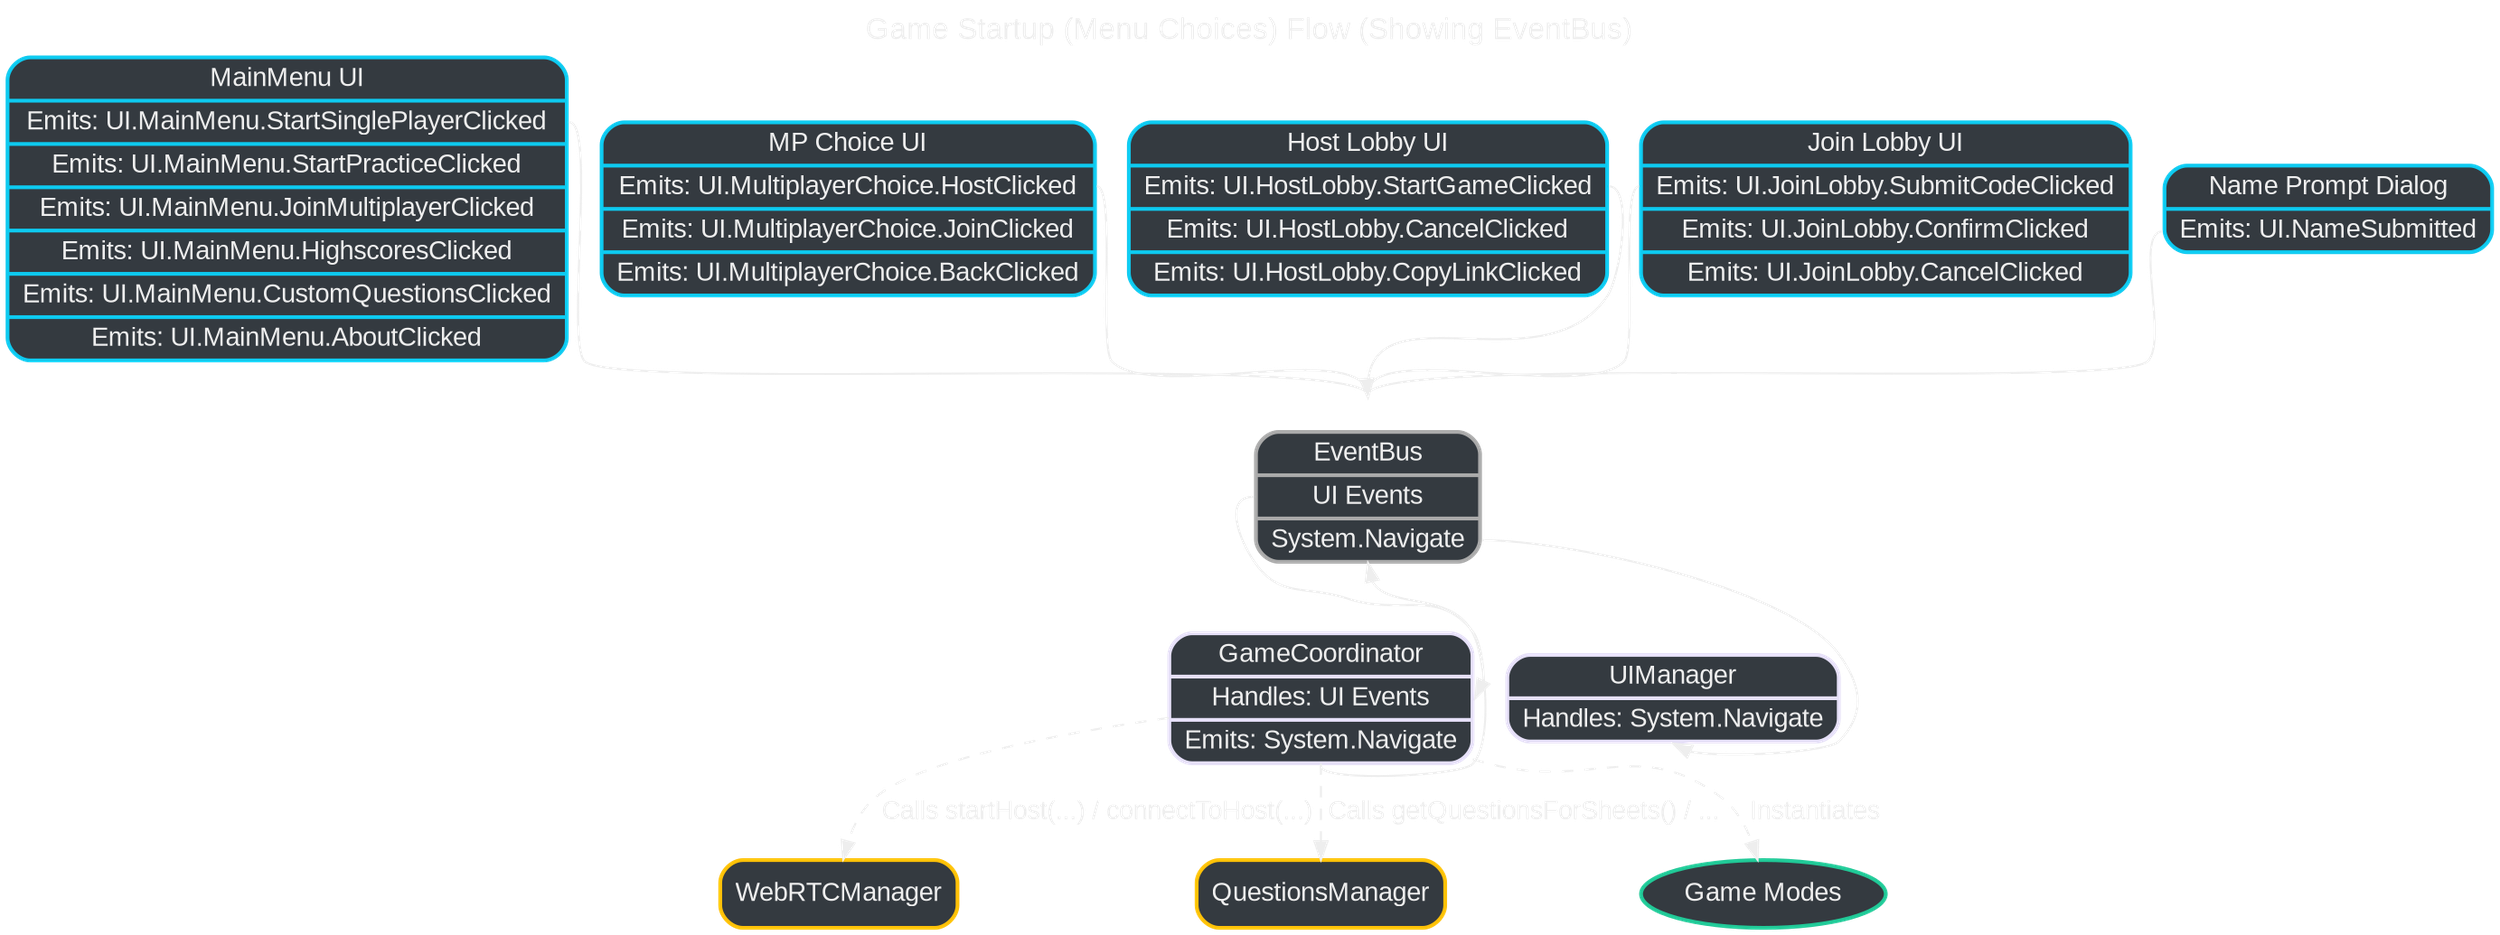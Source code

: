 digraph GameStartup_WithBus {
    rankdir=TD;
    sep="0.6";
    overlap=false;
    concentrate=true;
    bgcolor="transparent";
    fontname="Arial";
    node [shape=box, style="rounded,filled", fontcolor="#eeeeee", color="#eeeeee", fontname="Arial"];
    edge [fontcolor="#eeeeee", color="#eeeeee", fontname="Arial"];
    graph [label="Game Startup (Menu Choices) Flow (Showing EventBus)", labelloc=t, fontsize=16, fontcolor="#eeeeee"];

    // Node Styles (Dark fill, specific border remains)
    MainMenuComponent [shape="record", fillcolor="#343a40", color="#0dcaf0", penwidth=2,
                       label="{ MainMenu UI | {<emits_sp> Emits: UI.MainMenu.StartSinglePlayerClicked} | {<emits_pr> Emits: UI.MainMenu.StartPracticeClicked} | {<emits_mp> Emits: UI.MainMenu.JoinMultiplayerClicked} | {<emits_hs> Emits: UI.MainMenu.HighscoresClicked} | {<emits_cq> Emits: UI.MainMenu.CustomQuestionsClicked} | {<emits_about> Emits: UI.MainMenu.AboutClicked} }"];
    MultiplayerChoiceComponent [shape="record", fillcolor="#343a40", color="#0dcaf0", penwidth=2,
                                label="{ MP Choice UI | {<emits_host> Emits: UI.MultiplayerChoice.HostClicked} | {<emits_join> Emits: UI.MultiplayerChoice.JoinClicked} | {<emits_back> Emits: UI.MultiplayerChoice.BackClicked} }"];
    HostLobbyComponent [shape="record", fillcolor="#343a40", color="#0dcaf0", penwidth=2,
                        label="{ Host Lobby UI | {<emits_start> Emits: UI.HostLobby.StartGameClicked} | {<emits_cancel> Emits: UI.HostLobby.CancelClicked} | {<emits_copy> Emits: UI.HostLobby.CopyLinkClicked} }"];
    JoinLobbyComponent [shape="record", fillcolor="#343a40", color="#0dcaf0", penwidth=2,
                        label="{ Join Lobby UI | {<emits_submit> Emits: UI.JoinLobby.SubmitCodeClicked} | {<emits_confirm> Emits: UI.JoinLobby.ConfirmClicked} | {<emits_cancel> Emits: UI.JoinLobby.CancelClicked} }"];
    NamePromptDialog [shape="record", fillcolor="#343a40", color="#0dcaf0", penwidth=2,
                      label="{ Name Prompt Dialog | {<emits_name> Emits: UI.NameSubmitted} }"];
    GameCoordinator [shape="record", fillcolor="#343a40", color="#e6e0f8", penwidth=2,
                     label="{ GameCoordinator | {<handles_ui> Handles: UI Events} | {<emits_nav> Emits: System.Navigate} }"]; // Handles the grouped UI Event
    UIManager [shape="record", fillcolor="#343a40", color="#e6e0f8", penwidth=2,
               label="{ UIManager | {<handles_nav> Handles: System.Navigate} }"];
    WebRTCManager [label="WebRTCManager", fillcolor="#343a40", color="#ffc107", penwidth=2]; // Passive target
    QuestionsManager [label="QuestionsManager", fillcolor="#343a40", color="#ffc107", penwidth=2]; // Passive target
    GameModes [label="Game Modes", fillcolor="#343a40", color="#20c997", penwidth=2, shape=ellipse]; // Passive target

    // EventBus: Shows relevant UI and Navigation event groups
    EventBus [shape="record", fillcolor="#343a40", color="#aaaaaa", penwidth=2,
              label="{ EventBus | {<evUI> UI Events} | {<evNav> System.Navigate} }"]; // evUI is the target for all specific UI emits

    // 1. User Actions -> Event Bus (Specific Events feeding into Grouped Port)
    MainMenuComponent:emits_sp -> EventBus:evUI; MainMenuComponent:emits_pr -> EventBus:evUI; MainMenuComponent:emits_mp -> EventBus:evUI; MainMenuComponent:emits_hs -> EventBus:evUI; MainMenuComponent:emits_cq -> EventBus:evUI; MainMenuComponent:emits_about -> EventBus:evUI;
    MultiplayerChoiceComponent:emits_host -> EventBus:evUI; MultiplayerChoiceComponent:emits_join -> EventBus:evUI; MultiplayerChoiceComponent:emits_back -> EventBus:evUI;
    NamePromptDialog:emits_name -> EventBus:evUI;
    HostLobbyComponent:emits_start -> EventBus:evUI; HostLobbyComponent:emits_cancel -> EventBus:evUI; HostLobbyComponent:emits_copy -> EventBus:evUI;
    JoinLobbyComponent:emits_submit -> EventBus:evUI; JoinLobbyComponent:emits_confirm -> EventBus:evUI; JoinLobbyComponent:emits_cancel -> EventBus:evUI;

    // 2. Event Bus -> Game Coordinator (Handles Grouped Event)
    EventBus:evUI -> GameCoordinator:handles_ui;

    // 3. Game Coordinator Actions (Direct Calls)
    GameCoordinator -> WebRTCManager [label=" Calls startHost(...) / connectToHost(...)", style=dashed];
    GameCoordinator -> QuestionsManager [label=" Calls getQuestionsForSheets() / ...", style=dashed];
    GameCoordinator -> GameModes [label=" Instantiates", style=dashed];

    // 4. Game Coordinator triggers navigation (Event)
    GameCoordinator:emits_nav -> EventBus:evNav;

    // 5. Navigation handled by UIManager (Event)
    EventBus:evNav -> UIManager:handles_nav;
    // UIManager would then call show() on relevant components (not shown for brevity)
} 